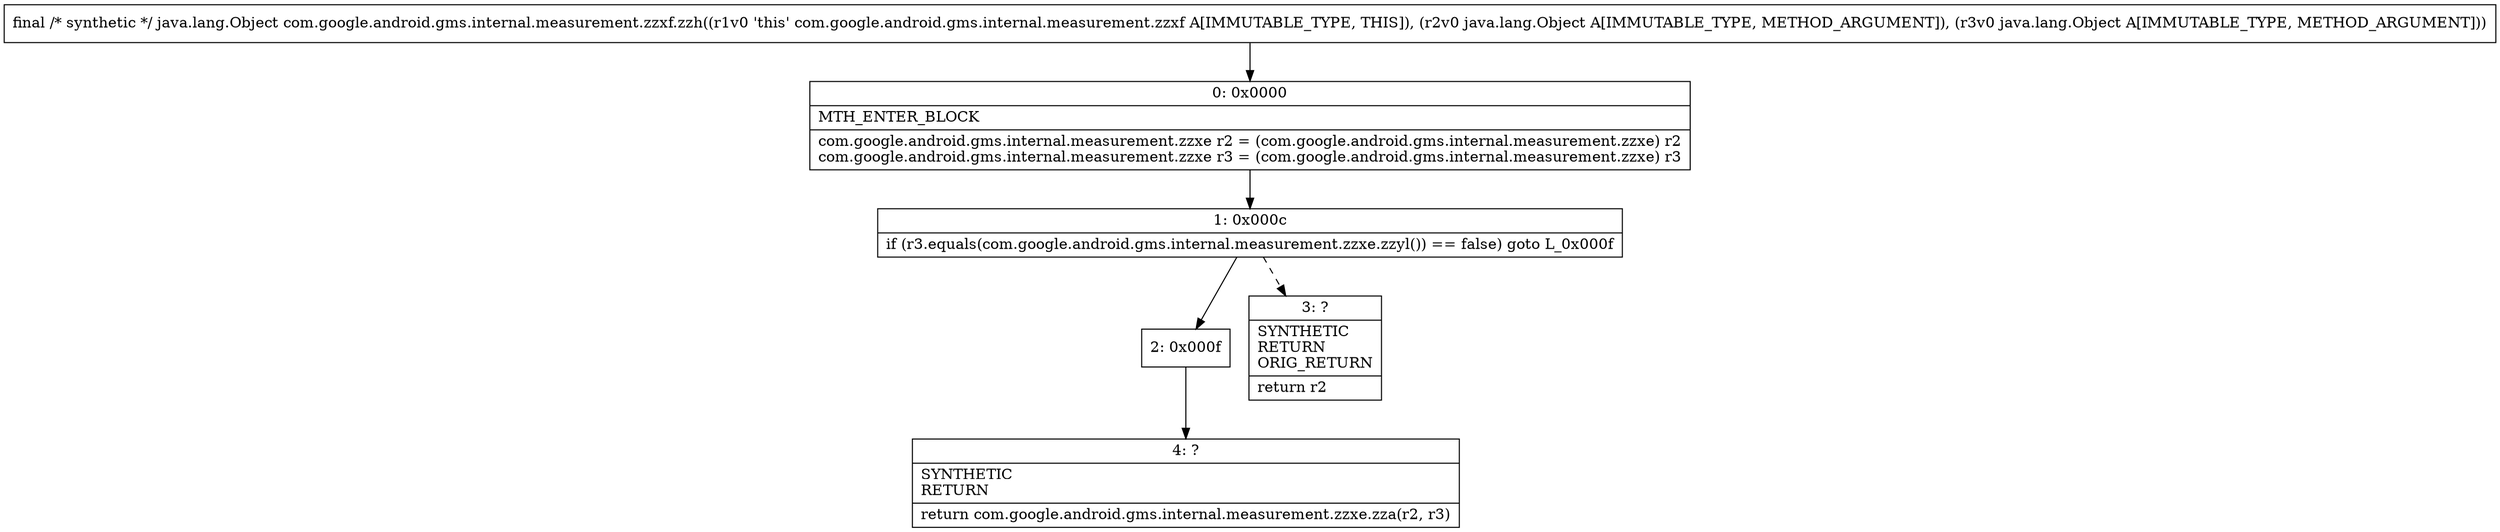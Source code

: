 digraph "CFG forcom.google.android.gms.internal.measurement.zzxf.zzh(Ljava\/lang\/Object;Ljava\/lang\/Object;)Ljava\/lang\/Object;" {
Node_0 [shape=record,label="{0\:\ 0x0000|MTH_ENTER_BLOCK\l|com.google.android.gms.internal.measurement.zzxe r2 = (com.google.android.gms.internal.measurement.zzxe) r2\lcom.google.android.gms.internal.measurement.zzxe r3 = (com.google.android.gms.internal.measurement.zzxe) r3\l}"];
Node_1 [shape=record,label="{1\:\ 0x000c|if (r3.equals(com.google.android.gms.internal.measurement.zzxe.zzyl()) == false) goto L_0x000f\l}"];
Node_2 [shape=record,label="{2\:\ 0x000f}"];
Node_3 [shape=record,label="{3\:\ ?|SYNTHETIC\lRETURN\lORIG_RETURN\l|return r2\l}"];
Node_4 [shape=record,label="{4\:\ ?|SYNTHETIC\lRETURN\l|return com.google.android.gms.internal.measurement.zzxe.zza(r2, r3)\l}"];
MethodNode[shape=record,label="{final \/* synthetic *\/ java.lang.Object com.google.android.gms.internal.measurement.zzxf.zzh((r1v0 'this' com.google.android.gms.internal.measurement.zzxf A[IMMUTABLE_TYPE, THIS]), (r2v0 java.lang.Object A[IMMUTABLE_TYPE, METHOD_ARGUMENT]), (r3v0 java.lang.Object A[IMMUTABLE_TYPE, METHOD_ARGUMENT])) }"];
MethodNode -> Node_0;
Node_0 -> Node_1;
Node_1 -> Node_2;
Node_1 -> Node_3[style=dashed];
Node_2 -> Node_4;
}

